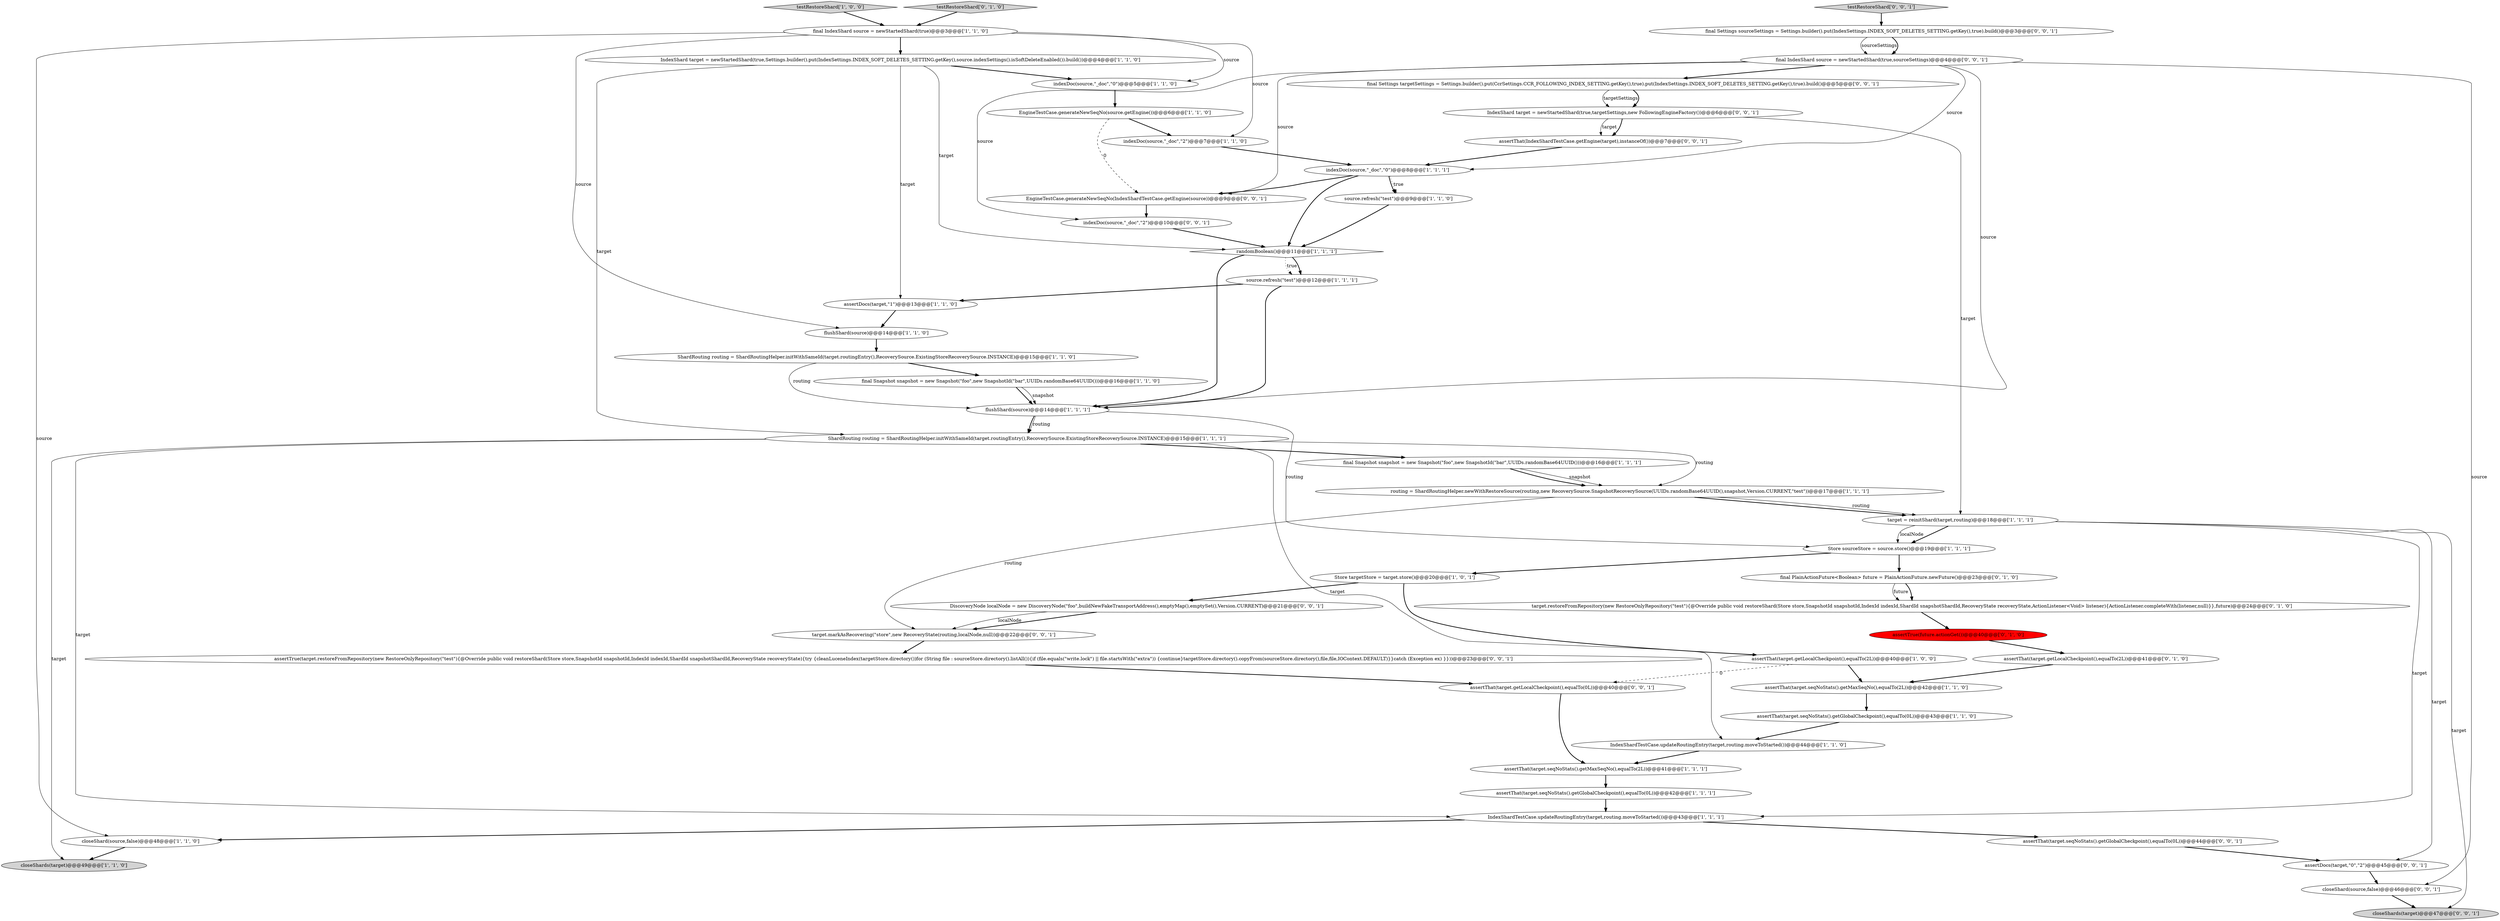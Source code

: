 digraph {
14 [style = filled, label = "testRestoreShard['1', '0', '0']", fillcolor = lightgray, shape = diamond image = "AAA0AAABBB1BBB"];
8 [style = filled, label = "source.refresh(\"test\")@@@12@@@['1', '1', '1']", fillcolor = white, shape = ellipse image = "AAA0AAABBB1BBB"];
17 [style = filled, label = "IndexShardTestCase.updateRoutingEntry(target,routing.moveToStarted())@@@44@@@['1', '1', '0']", fillcolor = white, shape = ellipse image = "AAA0AAABBB1BBB"];
27 [style = filled, label = "ShardRouting routing = ShardRoutingHelper.initWithSameId(target.routingEntry(),RecoverySource.ExistingStoreRecoverySource.INSTANCE)@@@15@@@['1', '1', '1']", fillcolor = white, shape = ellipse image = "AAA0AAABBB1BBB"];
48 [style = filled, label = "testRestoreShard['0', '0', '1']", fillcolor = lightgray, shape = diamond image = "AAA0AAABBB3BBB"];
15 [style = filled, label = "assertThat(target.seqNoStats().getMaxSeqNo(),equalTo(2L))@@@42@@@['1', '1', '0']", fillcolor = white, shape = ellipse image = "AAA0AAABBB1BBB"];
7 [style = filled, label = "flushShard(source)@@@14@@@['1', '1', '0']", fillcolor = white, shape = ellipse image = "AAA0AAABBB1BBB"];
25 [style = filled, label = "source.refresh(\"test\")@@@9@@@['1', '1', '0']", fillcolor = white, shape = ellipse image = "AAA0AAABBB1BBB"];
11 [style = filled, label = "ShardRouting routing = ShardRoutingHelper.initWithSameId(target.routingEntry(),RecoverySource.ExistingStoreRecoverySource.INSTANCE)@@@15@@@['1', '1', '0']", fillcolor = white, shape = ellipse image = "AAA0AAABBB1BBB"];
12 [style = filled, label = "flushShard(source)@@@14@@@['1', '1', '1']", fillcolor = white, shape = ellipse image = "AAA0AAABBB1BBB"];
46 [style = filled, label = "assertTrue(target.restoreFromRepository(new RestoreOnlyRepository(\"test\"){@Override public void restoreShard(Store store,SnapshotId snapshotId,IndexId indexId,ShardId snapshotShardId,RecoveryState recoveryState){try {cleanLuceneIndex(targetStore.directory())for (String file : sourceStore.directory().listAll()){if (file.equals(\"write.lock\") || file.startsWith(\"extra\")) {continue}targetStore.directory().copyFrom(sourceStore.directory(),file,file,IOContext.DEFAULT)}}catch (Exception ex) }}))@@@23@@@['0', '0', '1']", fillcolor = white, shape = ellipse image = "AAA0AAABBB3BBB"];
24 [style = filled, label = "IndexShardTestCase.updateRoutingEntry(target,routing.moveToStarted())@@@43@@@['1', '1', '1']", fillcolor = white, shape = ellipse image = "AAA0AAABBB1BBB"];
21 [style = filled, label = "closeShards(target)@@@49@@@['1', '1', '0']", fillcolor = lightgray, shape = ellipse image = "AAA0AAABBB1BBB"];
45 [style = filled, label = "EngineTestCase.generateNewSeqNo(IndexShardTestCase.getEngine(source))@@@9@@@['0', '0', '1']", fillcolor = white, shape = ellipse image = "AAA0AAABBB3BBB"];
16 [style = filled, label = "randomBoolean()@@@11@@@['1', '1', '1']", fillcolor = white, shape = diamond image = "AAA0AAABBB1BBB"];
34 [style = filled, label = "final PlainActionFuture<Boolean> future = PlainActionFuture.newFuture()@@@23@@@['0', '1', '0']", fillcolor = white, shape = ellipse image = "AAA0AAABBB2BBB"];
9 [style = filled, label = "final Snapshot snapshot = new Snapshot(\"foo\",new SnapshotId(\"bar\",UUIDs.randomBase64UUID()))@@@16@@@['1', '1', '0']", fillcolor = white, shape = ellipse image = "AAA0AAABBB1BBB"];
35 [style = filled, label = "DiscoveryNode localNode = new DiscoveryNode(\"foo\",buildNewFakeTransportAddress(),emptyMap(),emptySet(),Version.CURRENT)@@@21@@@['0', '0', '1']", fillcolor = white, shape = ellipse image = "AAA0AAABBB3BBB"];
30 [style = filled, label = "assertThat(target.getLocalCheckpoint(),equalTo(2L))@@@41@@@['0', '1', '0']", fillcolor = white, shape = ellipse image = "AAA0AAABBB2BBB"];
2 [style = filled, label = "IndexShard target = newStartedShard(true,Settings.builder().put(IndexSettings.INDEX_SOFT_DELETES_SETTING.getKey(),source.indexSettings().isSoftDeleteEnabled()).build())@@@4@@@['1', '1', '0']", fillcolor = white, shape = ellipse image = "AAA0AAABBB1BBB"];
10 [style = filled, label = "indexDoc(source,\"_doc\",\"0\")@@@5@@@['1', '1', '0']", fillcolor = white, shape = ellipse image = "AAA0AAABBB1BBB"];
39 [style = filled, label = "indexDoc(source,\"_doc\",\"2\")@@@10@@@['0', '0', '1']", fillcolor = white, shape = ellipse image = "AAA0AAABBB3BBB"];
28 [style = filled, label = "EngineTestCase.generateNewSeqNo(source.getEngine())@@@6@@@['1', '1', '0']", fillcolor = white, shape = ellipse image = "AAA0AAABBB1BBB"];
47 [style = filled, label = "assertThat(IndexShardTestCase.getEngine(target),instanceOf())@@@7@@@['0', '0', '1']", fillcolor = white, shape = ellipse image = "AAA0AAABBB3BBB"];
18 [style = filled, label = "indexDoc(source,\"_doc\",\"2\")@@@7@@@['1', '1', '0']", fillcolor = white, shape = ellipse image = "AAA0AAABBB1BBB"];
1 [style = filled, label = "Store sourceStore = source.store()@@@19@@@['1', '1', '1']", fillcolor = white, shape = ellipse image = "AAA0AAABBB1BBB"];
41 [style = filled, label = "final Settings sourceSettings = Settings.builder().put(IndexSettings.INDEX_SOFT_DELETES_SETTING.getKey(),true).build()@@@3@@@['0', '0', '1']", fillcolor = white, shape = ellipse image = "AAA0AAABBB3BBB"];
49 [style = filled, label = "assertThat(target.getLocalCheckpoint(),equalTo(0L))@@@40@@@['0', '0', '1']", fillcolor = white, shape = ellipse image = "AAA0AAABBB3BBB"];
4 [style = filled, label = "assertDocs(target,\"1\")@@@13@@@['1', '1', '0']", fillcolor = white, shape = ellipse image = "AAA0AAABBB1BBB"];
13 [style = filled, label = "assertThat(target.getLocalCheckpoint(),equalTo(2L))@@@40@@@['1', '0', '0']", fillcolor = white, shape = ellipse image = "AAA0AAABBB1BBB"];
0 [style = filled, label = "final Snapshot snapshot = new Snapshot(\"foo\",new SnapshotId(\"bar\",UUIDs.randomBase64UUID()))@@@16@@@['1', '1', '1']", fillcolor = white, shape = ellipse image = "AAA0AAABBB1BBB"];
6 [style = filled, label = "assertThat(target.seqNoStats().getMaxSeqNo(),equalTo(2L))@@@41@@@['1', '1', '1']", fillcolor = white, shape = ellipse image = "AAA0AAABBB1BBB"];
20 [style = filled, label = "target = reinitShard(target,routing)@@@18@@@['1', '1', '1']", fillcolor = white, shape = ellipse image = "AAA0AAABBB1BBB"];
22 [style = filled, label = "indexDoc(source,\"_doc\",\"0\")@@@8@@@['1', '1', '1']", fillcolor = white, shape = ellipse image = "AAA0AAABBB1BBB"];
33 [style = filled, label = "assertTrue(future.actionGet())@@@40@@@['0', '1', '0']", fillcolor = red, shape = ellipse image = "AAA1AAABBB2BBB"];
5 [style = filled, label = "final IndexShard source = newStartedShard(true)@@@3@@@['1', '1', '0']", fillcolor = white, shape = ellipse image = "AAA0AAABBB1BBB"];
50 [style = filled, label = "assertDocs(target,\"0\",\"2\")@@@45@@@['0', '0', '1']", fillcolor = white, shape = ellipse image = "AAA0AAABBB3BBB"];
44 [style = filled, label = "final IndexShard source = newStartedShard(true,sourceSettings)@@@4@@@['0', '0', '1']", fillcolor = white, shape = ellipse image = "AAA0AAABBB3BBB"];
19 [style = filled, label = "routing = ShardRoutingHelper.newWithRestoreSource(routing,new RecoverySource.SnapshotRecoverySource(UUIDs.randomBase64UUID(),snapshot,Version.CURRENT,\"test\"))@@@17@@@['1', '1', '1']", fillcolor = white, shape = ellipse image = "AAA0AAABBB1BBB"];
42 [style = filled, label = "final Settings targetSettings = Settings.builder().put(CcrSettings.CCR_FOLLOWING_INDEX_SETTING.getKey(),true).put(IndexSettings.INDEX_SOFT_DELETES_SETTING.getKey(),true).build()@@@5@@@['0', '0', '1']", fillcolor = white, shape = ellipse image = "AAA0AAABBB3BBB"];
31 [style = filled, label = "testRestoreShard['0', '1', '0']", fillcolor = lightgray, shape = diamond image = "AAA0AAABBB2BBB"];
38 [style = filled, label = "IndexShard target = newStartedShard(true,targetSettings,new FollowingEngineFactory())@@@6@@@['0', '0', '1']", fillcolor = white, shape = ellipse image = "AAA0AAABBB3BBB"];
32 [style = filled, label = "target.restoreFromRepository(new RestoreOnlyRepository(\"test\"){@Override public void restoreShard(Store store,SnapshotId snapshotId,IndexId indexId,ShardId snapshotShardId,RecoveryState recoveryState,ActionListener<Void> listener){ActionListener.completeWith(listener,null)}},future)@@@24@@@['0', '1', '0']", fillcolor = white, shape = ellipse image = "AAA0AAABBB2BBB"];
29 [style = filled, label = "Store targetStore = target.store()@@@20@@@['1', '0', '1']", fillcolor = white, shape = ellipse image = "AAA0AAABBB1BBB"];
26 [style = filled, label = "assertThat(target.seqNoStats().getGlobalCheckpoint(),equalTo(0L))@@@42@@@['1', '1', '1']", fillcolor = white, shape = ellipse image = "AAA0AAABBB1BBB"];
37 [style = filled, label = "closeShards(target)@@@47@@@['0', '0', '1']", fillcolor = lightgray, shape = ellipse image = "AAA0AAABBB3BBB"];
3 [style = filled, label = "assertThat(target.seqNoStats().getGlobalCheckpoint(),equalTo(0L))@@@43@@@['1', '1', '0']", fillcolor = white, shape = ellipse image = "AAA0AAABBB1BBB"];
40 [style = filled, label = "closeShard(source,false)@@@46@@@['0', '0', '1']", fillcolor = white, shape = ellipse image = "AAA0AAABBB3BBB"];
43 [style = filled, label = "target.markAsRecovering(\"store\",new RecoveryState(routing,localNode,null))@@@22@@@['0', '0', '1']", fillcolor = white, shape = ellipse image = "AAA0AAABBB3BBB"];
36 [style = filled, label = "assertThat(target.seqNoStats().getGlobalCheckpoint(),equalTo(0L))@@@44@@@['0', '0', '1']", fillcolor = white, shape = ellipse image = "AAA0AAABBB3BBB"];
23 [style = filled, label = "closeShard(source,false)@@@48@@@['1', '1', '0']", fillcolor = white, shape = ellipse image = "AAA0AAABBB1BBB"];
41->44 [style = solid, label="sourceSettings"];
2->4 [style = solid, label="target"];
28->45 [style = dashed, label="0"];
5->7 [style = solid, label="source"];
35->43 [style = bold, label=""];
11->9 [style = bold, label=""];
47->22 [style = bold, label=""];
18->22 [style = bold, label=""];
34->32 [style = bold, label=""];
27->19 [style = solid, label="routing"];
8->4 [style = bold, label=""];
44->22 [style = solid, label="source"];
40->37 [style = bold, label=""];
22->25 [style = bold, label=""];
7->11 [style = bold, label=""];
28->18 [style = bold, label=""];
48->41 [style = bold, label=""];
27->0 [style = bold, label=""];
0->19 [style = bold, label=""];
5->18 [style = solid, label="source"];
19->20 [style = bold, label=""];
31->5 [style = bold, label=""];
2->16 [style = solid, label="target"];
0->19 [style = solid, label="snapshot"];
26->24 [style = bold, label=""];
43->46 [style = bold, label=""];
42->38 [style = solid, label="targetSettings"];
19->20 [style = solid, label="routing"];
44->45 [style = solid, label="source"];
27->17 [style = solid, label="target"];
33->30 [style = bold, label=""];
38->47 [style = bold, label=""];
13->49 [style = dashed, label="0"];
36->50 [style = bold, label=""];
13->15 [style = bold, label=""];
29->35 [style = bold, label=""];
27->21 [style = solid, label="target"];
34->32 [style = solid, label="future"];
12->27 [style = solid, label="routing"];
42->38 [style = bold, label=""];
30->15 [style = bold, label=""];
16->8 [style = dotted, label="true"];
44->42 [style = bold, label=""];
6->26 [style = bold, label=""];
39->16 [style = bold, label=""];
22->45 [style = bold, label=""];
16->8 [style = bold, label=""];
17->6 [style = bold, label=""];
22->16 [style = bold, label=""];
12->1 [style = solid, label="routing"];
22->25 [style = dotted, label="true"];
2->27 [style = solid, label="target"];
20->1 [style = bold, label=""];
2->10 [style = bold, label=""];
25->16 [style = bold, label=""];
15->3 [style = bold, label=""];
27->24 [style = solid, label="target"];
32->33 [style = bold, label=""];
4->7 [style = bold, label=""];
44->40 [style = solid, label="source"];
1->34 [style = bold, label=""];
11->12 [style = solid, label="routing"];
38->20 [style = solid, label="target"];
20->24 [style = solid, label="target"];
3->17 [style = bold, label=""];
9->12 [style = bold, label=""];
1->29 [style = bold, label=""];
12->27 [style = bold, label=""];
49->6 [style = bold, label=""];
8->12 [style = bold, label=""];
45->39 [style = bold, label=""];
14->5 [style = bold, label=""];
24->23 [style = bold, label=""];
10->28 [style = bold, label=""];
19->43 [style = solid, label="routing"];
46->49 [style = bold, label=""];
5->23 [style = solid, label="source"];
38->47 [style = solid, label="target"];
20->37 [style = solid, label="target"];
24->36 [style = bold, label=""];
5->2 [style = bold, label=""];
35->43 [style = solid, label="localNode"];
23->21 [style = bold, label=""];
9->12 [style = solid, label="snapshot"];
44->39 [style = solid, label="source"];
44->12 [style = solid, label="source"];
50->40 [style = bold, label=""];
20->1 [style = solid, label="localNode"];
20->50 [style = solid, label="target"];
41->44 [style = bold, label=""];
16->12 [style = bold, label=""];
5->10 [style = solid, label="source"];
29->13 [style = bold, label=""];
}
